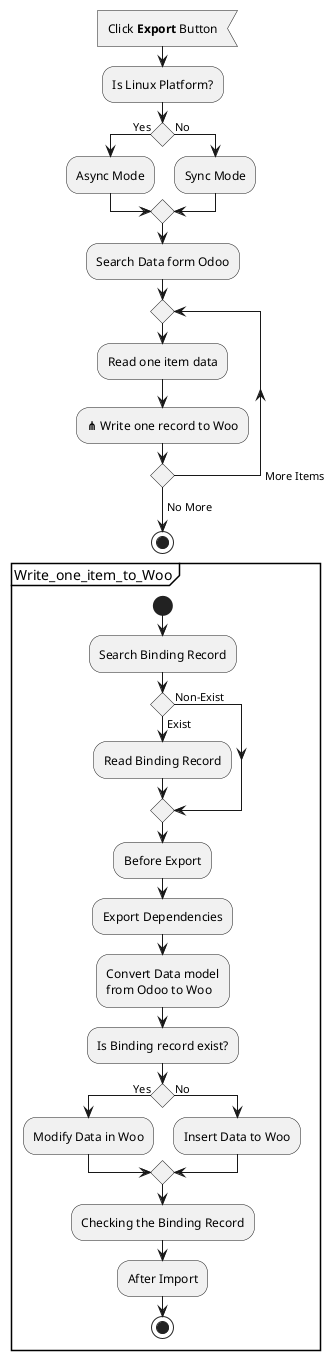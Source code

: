@startuml
:Click **Export** Button<
:Is Linux Platform?;
if () then (Yes)
  :Async Mode;
else (No)
  :Sync Mode;
endif
:Search Data form Odoo;
repeat
:Read one item data;
:**⋔** Write one record to Woo;
repeat while -> More Items
->No More;
stop

partition Write_one_item_to_Woo {
  start
  :Search Binding Record;
  if () then (Exist)
    :Read Binding Record;
  else (Non-Exist)
  endif
  :Before Export;
  :Export Dependencies;
  :Convert Data model\nfrom Odoo to Woo;
  :Is Binding record exist?;
  if () then (Yes)
    :Modify Data in Woo;
  else (No)
    :Insert Data to Woo;
  endif
  :Checking the Binding Record;
  :After Import;
  stop
}
@enduml